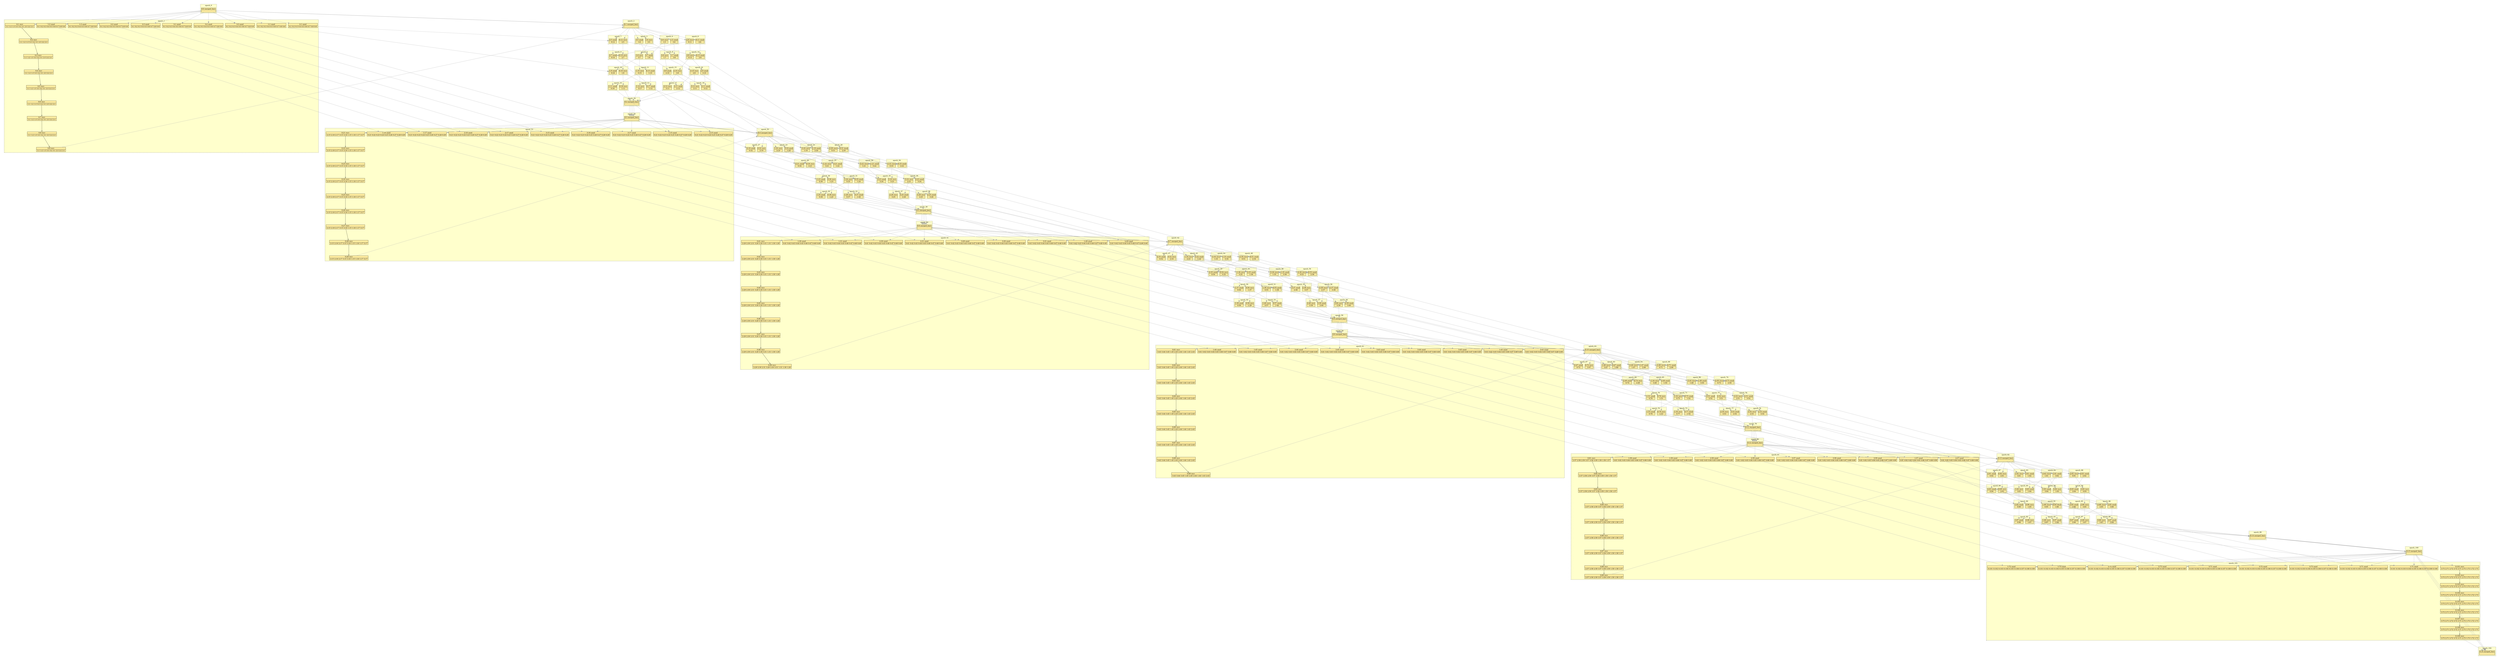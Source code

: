 digraph{node[shape=none margin=0 style=filled colorscheme=ylorrd9 fillcolor=2];compound=true;splines=line;subgraph clusterdummy0_0{style=invis;subgraph clusterdummy0_1{style=invis;subgraph clusterdummy0_2{style=invis;subgraph cluster0{style=dashed;colorscheme=ylorrd9;bgcolor=1;edge[arrowhead=empty];label=epoch_0;336[label=<<table border="0" cellborder="0" cellspacing="0"><tr><td>0:0 merged_barr</td></tr><hr/><tr><td> </td></tr></table>>];}}}}subgraph clusterdummy1_0{style=invis;subgraph clusterdummy1_1{style=invis;subgraph clusterdummy1_2{style=invis;subgraph cluster1{style=dashed;colorscheme=ylorrd9;bgcolor=1;edge[arrowhead=empty];label=epoch_1;1[label=<<table border="0" cellborder="0" cellspacing="0"><tr><td>0:1 recv</td></tr><hr/><tr><td> 1:1 1:2 1:3 3:3 3:2 3:1 2:3 2:2 2:1 </td></tr></table>>];2[label=<<table border="0" cellborder="0" cellspacing="0"><tr><td>0:2 recv</td></tr><hr/><tr><td> 1:1 1:2 1:3 3:3 3:2 3:1 2:3 2:2 2:1 </td></tr></table>>];1->2;3[label=<<table border="0" cellborder="0" cellspacing="0"><tr><td>0:3 recv</td></tr><hr/><tr><td> 1:1 1:2 1:3 3:3 3:2 3:1 2:3 2:2 2:1 </td></tr></table>>];2->3;4[label=<<table border="0" cellborder="0" cellspacing="0"><tr><td>0:4 recv</td></tr><hr/><tr><td> 1:1 1:2 1:3 3:3 3:2 3:1 2:3 2:2 2:1 </td></tr></table>>];3->4;5[label=<<table border="0" cellborder="0" cellspacing="0"><tr><td>0:5 recv</td></tr><hr/><tr><td> 1:1 1:2 1:3 3:3 3:2 3:1 2:3 2:2 2:1 </td></tr></table>>];4->5;6[label=<<table border="0" cellborder="0" cellspacing="0"><tr><td>0:6 recv</td></tr><hr/><tr><td> 1:1 1:2 1:3 3:3 3:2 3:1 2:3 2:2 2:1 </td></tr></table>>];5->6;7[label=<<table border="0" cellborder="0" cellspacing="0"><tr><td>0:7 recv</td></tr><hr/><tr><td> 1:1 1:2 1:3 3:3 3:2 3:1 2:3 2:2 2:1 </td></tr></table>>];6->7;8[label=<<table border="0" cellborder="0" cellspacing="0"><tr><td>0:8 recv</td></tr><hr/><tr><td> 1:1 1:2 1:3 3:3 3:2 3:1 2:3 2:2 2:1 </td></tr></table>>];7->8;9[label=<<table border="0" cellborder="0" cellspacing="0"><tr><td>0:9 recv</td></tr><hr/><tr><td> 1:1 1:2 1:3 3:3 3:2 3:1 2:3 2:2 2:1 </td></tr></table>>];8->9;112[label=<<table border="0" cellborder="0" cellspacing="0"><tr><td>1:1 send</td></tr><hr/><tr><td> 0:1 0:2 0:3 0:4 0:5 0:6 0:7 0:8 0:9 </td></tr></table>>];113[label=<<table border="0" cellborder="0" cellspacing="0"><tr><td>1:2 send</td></tr><hr/><tr><td> 0:1 0:2 0:3 0:4 0:5 0:6 0:7 0:8 0:9 </td></tr></table>>];114[label=<<table border="0" cellborder="0" cellspacing="0"><tr><td>1:3 send</td></tr><hr/><tr><td> 0:1 0:2 0:3 0:4 0:5 0:6 0:7 0:8 0:9 </td></tr></table>>];187[label=<<table border="0" cellborder="0" cellspacing="0"><tr><td>2:1 send</td></tr><hr/><tr><td> 0:1 0:2 0:3 0:4 0:5 0:6 0:7 0:8 0:9 </td></tr></table>>];188[label=<<table border="0" cellborder="0" cellspacing="0"><tr><td>2:2 send</td></tr><hr/><tr><td> 0:1 0:2 0:3 0:4 0:5 0:6 0:7 0:8 0:9 </td></tr></table>>];189[label=<<table border="0" cellborder="0" cellspacing="0"><tr><td>2:3 send</td></tr><hr/><tr><td> 0:1 0:2 0:3 0:4 0:5 0:6 0:7 0:8 0:9 </td></tr></table>>];262[label=<<table border="0" cellborder="0" cellspacing="0"><tr><td>3:1 send</td></tr><hr/><tr><td> 0:1 0:2 0:3 0:4 0:5 0:6 0:7 0:8 0:9 </td></tr></table>>];263[label=<<table border="0" cellborder="0" cellspacing="0"><tr><td>3:2 send</td></tr><hr/><tr><td> 0:1 0:2 0:3 0:4 0:5 0:6 0:7 0:8 0:9 </td></tr></table>>];264[label=<<table border="0" cellborder="0" cellspacing="0"><tr><td>3:3 send</td></tr><hr/><tr><td> 0:1 0:2 0:3 0:4 0:5 0:6 0:7 0:8 0:9 </td></tr></table>>];}}}}subgraph clusterdummy2_0{style=invis;subgraph clusterdummy2_1{style=invis;subgraph clusterdummy2_2{style=invis;subgraph cluster2{style=dashed;colorscheme=ylorrd9;bgcolor=1;edge[arrowhead=empty];label=epoch_2;337[label=<<table border="0" cellborder="0" cellspacing="0"><tr><td>0:1 merged_barr</td></tr><hr/><tr><td> </td></tr></table>>];}}}}subgraph clusterdummy3_0{style=invis;subgraph clusterdummy3_1{style=invis;subgraph clusterdummy3_2{style=invis;subgraph cluster3{style=dashed;colorscheme=ylorrd9;bgcolor=1;edge[arrowhead=empty];label=epoch_3;117[label=<<table border="0" cellborder="0" cellspacing="0"><tr><td>1:6 recv</td></tr><hr/><tr><td> 3:5 </td></tr></table>>];266[label=<<table border="0" cellborder="0" cellspacing="0"><tr><td>3:5 send</td></tr><hr/><tr><td> 1:6 </td></tr></table>>];}}}}subgraph clusterdummy4_0{style=invis;subgraph clusterdummy4_1{style=invis;subgraph clusterdummy4_2{style=invis;subgraph cluster4{style=dashed;colorscheme=ylorrd9;bgcolor=1;edge[arrowhead=empty];label=epoch_4;116[label=<<table border="0" cellborder="0" cellspacing="0"><tr><td>1:5 send</td></tr><hr/><tr><td> 3:6 </td></tr></table>>];267[label=<<table border="0" cellborder="0" cellspacing="0"><tr><td>3:6 recv</td></tr><hr/><tr><td> 1:5 </td></tr></table>>];}}}}subgraph clusterdummy5_0{style=invis;subgraph clusterdummy5_1{style=invis;subgraph clusterdummy5_2{style=invis;subgraph cluster5{style=dashed;colorscheme=ylorrd9;bgcolor=1;edge[arrowhead=empty];label=epoch_5;119[label=<<table border="0" cellborder="0" cellspacing="0"><tr><td>1:8 recv</td></tr><hr/><tr><td> 3:7 </td></tr></table>>];268[label=<<table border="0" cellborder="0" cellspacing="0"><tr><td>3:7 send</td></tr><hr/><tr><td> 1:8 </td></tr></table>>];}}}}subgraph clusterdummy6_0{style=invis;subgraph clusterdummy6_1{style=invis;subgraph clusterdummy6_2{style=invis;subgraph cluster6{style=dashed;colorscheme=ylorrd9;bgcolor=1;edge[arrowhead=empty];label=epoch_6;118[label=<<table border="0" cellborder="0" cellspacing="0"><tr><td>1:7 send</td></tr><hr/><tr><td> 3:8 </td></tr></table>>];269[label=<<table border="0" cellborder="0" cellspacing="0"><tr><td>3:8 recv</td></tr><hr/><tr><td> 1:7 </td></tr></table>>];}}}}subgraph clusterdummy7_0{style=invis;subgraph clusterdummy7_1{style=invis;subgraph clusterdummy7_2{style=invis;subgraph cluster7{style=dashed;colorscheme=ylorrd9;bgcolor=1;edge[arrowhead=empty];label=epoch_7;12[label=<<table border="0" cellborder="0" cellspacing="0"><tr><td>0:12 recv</td></tr><hr/><tr><td> 2:5 </td></tr></table>>];191[label=<<table border="0" cellborder="0" cellspacing="0"><tr><td>2:5 send</td></tr><hr/><tr><td> 0:12 </td></tr></table>>];}}}}subgraph clusterdummy8_0{style=invis;subgraph clusterdummy8_1{style=invis;subgraph clusterdummy8_2{style=invis;subgraph cluster8{style=dashed;colorscheme=ylorrd9;bgcolor=1;edge[arrowhead=empty];label=epoch_8;11[label=<<table border="0" cellborder="0" cellspacing="0"><tr><td>0:11 send</td></tr><hr/><tr><td> 2:6 </td></tr></table>>];192[label=<<table border="0" cellborder="0" cellspacing="0"><tr><td>2:6 recv</td></tr><hr/><tr><td> 0:11 </td></tr></table>>];}}}}subgraph clusterdummy9_0{style=invis;subgraph clusterdummy9_1{style=invis;subgraph clusterdummy9_2{style=invis;subgraph cluster9{style=dashed;colorscheme=ylorrd9;bgcolor=1;edge[arrowhead=empty];label=epoch_9;14[label=<<table border="0" cellborder="0" cellspacing="0"><tr><td>0:14 recv</td></tr><hr/><tr><td> 2:7 </td></tr></table>>];193[label=<<table border="0" cellborder="0" cellspacing="0"><tr><td>2:7 send</td></tr><hr/><tr><td> 0:14 </td></tr></table>>];}}}}subgraph clusterdummy10_0{style=invis;subgraph clusterdummy10_1{style=invis;subgraph clusterdummy10_2{style=invis;subgraph cluster10{style=dashed;colorscheme=ylorrd9;bgcolor=1;edge[arrowhead=empty];label=epoch_10;16[label=<<table border="0" cellborder="0" cellspacing="0"><tr><td>0:16 recv</td></tr><hr/><tr><td> 1:9 </td></tr></table>>];120[label=<<table border="0" cellborder="0" cellspacing="0"><tr><td>1:9 send</td></tr><hr/><tr><td> 0:16 </td></tr></table>>];}}}}subgraph clusterdummy11_0{style=invis;subgraph clusterdummy11_1{style=invis;subgraph clusterdummy11_2{style=invis;subgraph cluster11{style=dashed;colorscheme=ylorrd9;bgcolor=1;edge[arrowhead=empty];label=epoch_11;15[label=<<table border="0" cellborder="0" cellspacing="0"><tr><td>0:15 send</td></tr><hr/><tr><td> 1:10 </td></tr></table>>];121[label=<<table border="0" cellborder="0" cellspacing="0"><tr><td>1:10 recv</td></tr><hr/><tr><td> 0:15 </td></tr></table>>];}}}}subgraph clusterdummy12_0{style=invis;subgraph clusterdummy12_1{style=invis;subgraph clusterdummy12_2{style=invis;subgraph cluster12{style=dashed;colorscheme=ylorrd9;bgcolor=1;edge[arrowhead=empty];label=epoch_12;18[label=<<table border="0" cellborder="0" cellspacing="0"><tr><td>0:18 recv</td></tr><hr/><tr><td> 1:11 </td></tr></table>>];122[label=<<table border="0" cellborder="0" cellspacing="0"><tr><td>1:11 send</td></tr><hr/><tr><td> 0:18 </td></tr></table>>];}}}}subgraph clusterdummy13_0{style=invis;subgraph clusterdummy13_1{style=invis;subgraph clusterdummy13_2{style=invis;subgraph cluster13{style=dashed;colorscheme=ylorrd9;bgcolor=1;edge[arrowhead=empty];label=epoch_13;17[label=<<table border="0" cellborder="0" cellspacing="0"><tr><td>0:17 send</td></tr><hr/><tr><td> 1:12 </td></tr></table>>];123[label=<<table border="0" cellborder="0" cellspacing="0"><tr><td>1:12 recv</td></tr><hr/><tr><td> 0:17 </td></tr></table>>];}}}}subgraph clusterdummy14_0{style=invis;subgraph clusterdummy14_1{style=invis;subgraph clusterdummy14_2{style=invis;subgraph cluster14{style=dashed;colorscheme=ylorrd9;bgcolor=1;edge[arrowhead=empty];label=epoch_14;13[label=<<table border="0" cellborder="0" cellspacing="0"><tr><td>0:13 send</td></tr><hr/><tr><td> 2:8 </td></tr></table>>];194[label=<<table border="0" cellborder="0" cellspacing="0"><tr><td>2:8 recv</td></tr><hr/><tr><td> 0:13 </td></tr></table>>];}}}}subgraph clusterdummy15_0{style=invis;subgraph clusterdummy15_1{style=invis;subgraph clusterdummy15_2{style=invis;subgraph cluster15{style=dashed;colorscheme=ylorrd9;bgcolor=1;edge[arrowhead=empty];label=epoch_15;196[label=<<table border="0" cellborder="0" cellspacing="0"><tr><td>2:10 recv</td></tr><hr/><tr><td> 3:9 </td></tr></table>>];270[label=<<table border="0" cellborder="0" cellspacing="0"><tr><td>3:9 send</td></tr><hr/><tr><td> 2:10 </td></tr></table>>];}}}}subgraph clusterdummy16_0{style=invis;subgraph clusterdummy16_1{style=invis;subgraph clusterdummy16_2{style=invis;subgraph cluster16{style=dashed;colorscheme=ylorrd9;bgcolor=1;edge[arrowhead=empty];label=epoch_16;195[label=<<table border="0" cellborder="0" cellspacing="0"><tr><td>2:9 send</td></tr><hr/><tr><td> 3:10 </td></tr></table>>];271[label=<<table border="0" cellborder="0" cellspacing="0"><tr><td>3:10 recv</td></tr><hr/><tr><td> 2:9 </td></tr></table>>];}}}}subgraph clusterdummy17_0{style=invis;subgraph clusterdummy17_1{style=invis;subgraph clusterdummy17_2{style=invis;subgraph cluster17{style=dashed;colorscheme=ylorrd9;bgcolor=1;edge[arrowhead=empty];label=epoch_17;198[label=<<table border="0" cellborder="0" cellspacing="0"><tr><td>2:12 recv</td></tr><hr/><tr><td> 3:11 </td></tr></table>>];272[label=<<table border="0" cellborder="0" cellspacing="0"><tr><td>3:11 send</td></tr><hr/><tr><td> 2:12 </td></tr></table>>];}}}}subgraph clusterdummy18_0{style=invis;subgraph clusterdummy18_1{style=invis;subgraph clusterdummy18_2{style=invis;subgraph cluster18{style=dashed;colorscheme=ylorrd9;bgcolor=1;edge[arrowhead=empty];label=epoch_18;197[label=<<table border="0" cellborder="0" cellspacing="0"><tr><td>2:11 send</td></tr><hr/><tr><td> 3:12 </td></tr></table>>];273[label=<<table border="0" cellborder="0" cellspacing="0"><tr><td>3:12 recv</td></tr><hr/><tr><td> 2:11 </td></tr></table>>];}}}}subgraph clusterdummy19_0{style=invis;subgraph clusterdummy19_1{style=invis;subgraph clusterdummy19_2{style=invis;subgraph cluster19{style=dashed;colorscheme=ylorrd9;bgcolor=1;edge[arrowhead=empty];label=epoch_19;338[label=<<table border="0" cellborder="0" cellspacing="0"><tr><td>0:2 merged_barr</td></tr><hr/><tr><td> </td></tr></table>>];}}}}subgraph clusterdummy20_0{style=invis;subgraph clusterdummy20_1{style=invis;subgraph clusterdummy20_2{style=invis;subgraph cluster20{style=dashed;colorscheme=ylorrd9;bgcolor=1;edge[arrowhead=empty];label=epoch_20;339[label=<<table border="0" cellborder="0" cellspacing="0"><tr><td>0:3 merged_barr</td></tr><hr/><tr><td> </td></tr></table>>];}}}}subgraph clusterdummy21_0{style=invis;subgraph clusterdummy21_1{style=invis;subgraph clusterdummy21_2{style=invis;subgraph cluster21{style=dashed;colorscheme=ylorrd9;bgcolor=1;edge[arrowhead=empty];label=epoch_21;21[label=<<table border="0" cellborder="0" cellspacing="0"><tr><td>0:21 recv</td></tr><hr/><tr><td> 2:15 2:16 2:17 3:15 3:16 1:15 1:16 1:17 3:17 </td></tr></table>>];22[label=<<table border="0" cellborder="0" cellspacing="0"><tr><td>0:22 recv</td></tr><hr/><tr><td> 2:15 2:16 2:17 3:15 3:16 1:15 1:16 1:17 3:17 </td></tr></table>>];21->22;23[label=<<table border="0" cellborder="0" cellspacing="0"><tr><td>0:23 recv</td></tr><hr/><tr><td> 2:15 2:16 2:17 3:15 3:16 1:15 1:16 1:17 3:17 </td></tr></table>>];22->23;24[label=<<table border="0" cellborder="0" cellspacing="0"><tr><td>0:24 recv</td></tr><hr/><tr><td> 2:15 2:16 2:17 3:15 3:16 1:15 1:16 1:17 3:17 </td></tr></table>>];23->24;25[label=<<table border="0" cellborder="0" cellspacing="0"><tr><td>0:25 recv</td></tr><hr/><tr><td> 2:15 2:16 2:17 3:15 3:16 1:15 1:16 1:17 3:17 </td></tr></table>>];24->25;26[label=<<table border="0" cellborder="0" cellspacing="0"><tr><td>0:26 recv</td></tr><hr/><tr><td> 2:15 2:16 2:17 3:15 3:16 1:15 1:16 1:17 3:17 </td></tr></table>>];25->26;27[label=<<table border="0" cellborder="0" cellspacing="0"><tr><td>0:27 recv</td></tr><hr/><tr><td> 2:15 2:16 2:17 3:15 3:16 1:15 1:16 1:17 3:17 </td></tr></table>>];26->27;28[label=<<table border="0" cellborder="0" cellspacing="0"><tr><td>0:28 recv</td></tr><hr/><tr><td> 2:15 2:16 2:17 3:15 3:16 1:15 1:16 1:17 3:17 </td></tr></table>>];27->28;29[label=<<table border="0" cellborder="0" cellspacing="0"><tr><td>0:29 recv</td></tr><hr/><tr><td> 2:15 2:16 2:17 3:15 3:16 1:15 1:16 1:17 3:17 </td></tr></table>>];28->29;126[label=<<table border="0" cellborder="0" cellspacing="0"><tr><td>1:15 send</td></tr><hr/><tr><td> 0:21 0:22 0:23 0:24 0:25 0:26 0:27 0:28 0:29 </td></tr></table>>];127[label=<<table border="0" cellborder="0" cellspacing="0"><tr><td>1:16 send</td></tr><hr/><tr><td> 0:21 0:22 0:23 0:24 0:25 0:26 0:27 0:28 0:29 </td></tr></table>>];128[label=<<table border="0" cellborder="0" cellspacing="0"><tr><td>1:17 send</td></tr><hr/><tr><td> 0:21 0:22 0:23 0:24 0:25 0:26 0:27 0:28 0:29 </td></tr></table>>];201[label=<<table border="0" cellborder="0" cellspacing="0"><tr><td>2:15 send</td></tr><hr/><tr><td> 0:21 0:22 0:23 0:24 0:25 0:26 0:27 0:28 0:29 </td></tr></table>>];202[label=<<table border="0" cellborder="0" cellspacing="0"><tr><td>2:16 send</td></tr><hr/><tr><td> 0:21 0:22 0:23 0:24 0:25 0:26 0:27 0:28 0:29 </td></tr></table>>];203[label=<<table border="0" cellborder="0" cellspacing="0"><tr><td>2:17 send</td></tr><hr/><tr><td> 0:21 0:22 0:23 0:24 0:25 0:26 0:27 0:28 0:29 </td></tr></table>>];276[label=<<table border="0" cellborder="0" cellspacing="0"><tr><td>3:15 send</td></tr><hr/><tr><td> 0:21 0:22 0:23 0:24 0:25 0:26 0:27 0:28 0:29 </td></tr></table>>];277[label=<<table border="0" cellborder="0" cellspacing="0"><tr><td>3:16 send</td></tr><hr/><tr><td> 0:21 0:22 0:23 0:24 0:25 0:26 0:27 0:28 0:29 </td></tr></table>>];278[label=<<table border="0" cellborder="0" cellspacing="0"><tr><td>3:17 send</td></tr><hr/><tr><td> 0:21 0:22 0:23 0:24 0:25 0:26 0:27 0:28 0:29 </td></tr></table>>];}}}}subgraph clusterdummy22_0{style=invis;subgraph clusterdummy22_1{style=invis;subgraph clusterdummy22_2{style=invis;subgraph cluster22{style=dashed;colorscheme=ylorrd9;bgcolor=1;edge[arrowhead=empty];label=epoch_22;340[label=<<table border="0" cellborder="0" cellspacing="0"><tr><td>0:4 merged_barr</td></tr><hr/><tr><td> </td></tr></table>>];}}}}subgraph clusterdummy23_0{style=invis;subgraph clusterdummy23_1{style=invis;subgraph clusterdummy23_2{style=invis;subgraph cluster23{style=dashed;colorscheme=ylorrd9;bgcolor=1;edge[arrowhead=empty];label=epoch_23;131[label=<<table border="0" cellborder="0" cellspacing="0"><tr><td>1:20 recv</td></tr><hr/><tr><td> 3:19 </td></tr></table>>];280[label=<<table border="0" cellborder="0" cellspacing="0"><tr><td>3:19 send</td></tr><hr/><tr><td> 1:20 </td></tr></table>>];}}}}subgraph clusterdummy24_0{style=invis;subgraph clusterdummy24_1{style=invis;subgraph clusterdummy24_2{style=invis;subgraph cluster24{style=dashed;colorscheme=ylorrd9;bgcolor=1;edge[arrowhead=empty];label=epoch_24;130[label=<<table border="0" cellborder="0" cellspacing="0"><tr><td>1:19 send</td></tr><hr/><tr><td> 3:20 </td></tr></table>>];281[label=<<table border="0" cellborder="0" cellspacing="0"><tr><td>3:20 recv</td></tr><hr/><tr><td> 1:19 </td></tr></table>>];}}}}subgraph clusterdummy25_0{style=invis;subgraph clusterdummy25_1{style=invis;subgraph clusterdummy25_2{style=invis;subgraph cluster25{style=dashed;colorscheme=ylorrd9;bgcolor=1;edge[arrowhead=empty];label=epoch_25;133[label=<<table border="0" cellborder="0" cellspacing="0"><tr><td>1:22 recv</td></tr><hr/><tr><td> 3:21 </td></tr></table>>];282[label=<<table border="0" cellborder="0" cellspacing="0"><tr><td>3:21 send</td></tr><hr/><tr><td> 1:22 </td></tr></table>>];}}}}subgraph clusterdummy26_0{style=invis;subgraph clusterdummy26_1{style=invis;subgraph clusterdummy26_2{style=invis;subgraph cluster26{style=dashed;colorscheme=ylorrd9;bgcolor=1;edge[arrowhead=empty];label=epoch_26;132[label=<<table border="0" cellborder="0" cellspacing="0"><tr><td>1:21 send</td></tr><hr/><tr><td> 3:22 </td></tr></table>>];283[label=<<table border="0" cellborder="0" cellspacing="0"><tr><td>3:22 recv</td></tr><hr/><tr><td> 1:21 </td></tr></table>>];}}}}subgraph clusterdummy27_0{style=invis;subgraph clusterdummy27_1{style=invis;subgraph clusterdummy27_2{style=invis;subgraph cluster27{style=dashed;colorscheme=ylorrd9;bgcolor=1;edge[arrowhead=empty];label=epoch_27;32[label=<<table border="0" cellborder="0" cellspacing="0"><tr><td>0:32 recv</td></tr><hr/><tr><td> 2:19 </td></tr></table>>];205[label=<<table border="0" cellborder="0" cellspacing="0"><tr><td>2:19 send</td></tr><hr/><tr><td> 0:32 </td></tr></table>>];}}}}subgraph clusterdummy28_0{style=invis;subgraph clusterdummy28_1{style=invis;subgraph clusterdummy28_2{style=invis;subgraph cluster28{style=dashed;colorscheme=ylorrd9;bgcolor=1;edge[arrowhead=empty];label=epoch_28;31[label=<<table border="0" cellborder="0" cellspacing="0"><tr><td>0:31 send</td></tr><hr/><tr><td> 2:20 </td></tr></table>>];206[label=<<table border="0" cellborder="0" cellspacing="0"><tr><td>2:20 recv</td></tr><hr/><tr><td> 0:31 </td></tr></table>>];}}}}subgraph clusterdummy29_0{style=invis;subgraph clusterdummy29_1{style=invis;subgraph clusterdummy29_2{style=invis;subgraph cluster29{style=dashed;colorscheme=ylorrd9;bgcolor=1;edge[arrowhead=empty];label=epoch_29;34[label=<<table border="0" cellborder="0" cellspacing="0"><tr><td>0:34 recv</td></tr><hr/><tr><td> 2:21 </td></tr></table>>];207[label=<<table border="0" cellborder="0" cellspacing="0"><tr><td>2:21 send</td></tr><hr/><tr><td> 0:34 </td></tr></table>>];}}}}subgraph clusterdummy30_0{style=invis;subgraph clusterdummy30_1{style=invis;subgraph clusterdummy30_2{style=invis;subgraph cluster30{style=dashed;colorscheme=ylorrd9;bgcolor=1;edge[arrowhead=empty];label=epoch_30;36[label=<<table border="0" cellborder="0" cellspacing="0"><tr><td>0:36 recv</td></tr><hr/><tr><td> 1:23 </td></tr></table>>];134[label=<<table border="0" cellborder="0" cellspacing="0"><tr><td>1:23 send</td></tr><hr/><tr><td> 0:36 </td></tr></table>>];}}}}subgraph clusterdummy31_0{style=invis;subgraph clusterdummy31_1{style=invis;subgraph clusterdummy31_2{style=invis;subgraph cluster31{style=dashed;colorscheme=ylorrd9;bgcolor=1;edge[arrowhead=empty];label=epoch_31;35[label=<<table border="0" cellborder="0" cellspacing="0"><tr><td>0:35 send</td></tr><hr/><tr><td> 1:24 </td></tr></table>>];135[label=<<table border="0" cellborder="0" cellspacing="0"><tr><td>1:24 recv</td></tr><hr/><tr><td> 0:35 </td></tr></table>>];}}}}subgraph clusterdummy32_0{style=invis;subgraph clusterdummy32_1{style=invis;subgraph clusterdummy32_2{style=invis;subgraph cluster32{style=dashed;colorscheme=ylorrd9;bgcolor=1;edge[arrowhead=empty];label=epoch_32;38[label=<<table border="0" cellborder="0" cellspacing="0"><tr><td>0:38 recv</td></tr><hr/><tr><td> 1:25 </td></tr></table>>];136[label=<<table border="0" cellborder="0" cellspacing="0"><tr><td>1:25 send</td></tr><hr/><tr><td> 0:38 </td></tr></table>>];}}}}subgraph clusterdummy33_0{style=invis;subgraph clusterdummy33_1{style=invis;subgraph clusterdummy33_2{style=invis;subgraph cluster33{style=dashed;colorscheme=ylorrd9;bgcolor=1;edge[arrowhead=empty];label=epoch_33;37[label=<<table border="0" cellborder="0" cellspacing="0"><tr><td>0:37 send</td></tr><hr/><tr><td> 1:26 </td></tr></table>>];137[label=<<table border="0" cellborder="0" cellspacing="0"><tr><td>1:26 recv</td></tr><hr/><tr><td> 0:37 </td></tr></table>>];}}}}subgraph clusterdummy34_0{style=invis;subgraph clusterdummy34_1{style=invis;subgraph clusterdummy34_2{style=invis;subgraph cluster34{style=dashed;colorscheme=ylorrd9;bgcolor=1;edge[arrowhead=empty];label=epoch_34;33[label=<<table border="0" cellborder="0" cellspacing="0"><tr><td>0:33 send</td></tr><hr/><tr><td> 2:22 </td></tr></table>>];208[label=<<table border="0" cellborder="0" cellspacing="0"><tr><td>2:22 recv</td></tr><hr/><tr><td> 0:33 </td></tr></table>>];}}}}subgraph clusterdummy35_0{style=invis;subgraph clusterdummy35_1{style=invis;subgraph clusterdummy35_2{style=invis;subgraph cluster35{style=dashed;colorscheme=ylorrd9;bgcolor=1;edge[arrowhead=empty];label=epoch_35;210[label=<<table border="0" cellborder="0" cellspacing="0"><tr><td>2:24 recv</td></tr><hr/><tr><td> 3:23 </td></tr></table>>];284[label=<<table border="0" cellborder="0" cellspacing="0"><tr><td>3:23 send</td></tr><hr/><tr><td> 2:24 </td></tr></table>>];}}}}subgraph clusterdummy36_0{style=invis;subgraph clusterdummy36_1{style=invis;subgraph clusterdummy36_2{style=invis;subgraph cluster36{style=dashed;colorscheme=ylorrd9;bgcolor=1;edge[arrowhead=empty];label=epoch_36;209[label=<<table border="0" cellborder="0" cellspacing="0"><tr><td>2:23 send</td></tr><hr/><tr><td> 3:24 </td></tr></table>>];285[label=<<table border="0" cellborder="0" cellspacing="0"><tr><td>3:24 recv</td></tr><hr/><tr><td> 2:23 </td></tr></table>>];}}}}subgraph clusterdummy37_0{style=invis;subgraph clusterdummy37_1{style=invis;subgraph clusterdummy37_2{style=invis;subgraph cluster37{style=dashed;colorscheme=ylorrd9;bgcolor=1;edge[arrowhead=empty];label=epoch_37;212[label=<<table border="0" cellborder="0" cellspacing="0"><tr><td>2:26 recv</td></tr><hr/><tr><td> 3:25 </td></tr></table>>];286[label=<<table border="0" cellborder="0" cellspacing="0"><tr><td>3:25 send</td></tr><hr/><tr><td> 2:26 </td></tr></table>>];}}}}subgraph clusterdummy38_0{style=invis;subgraph clusterdummy38_1{style=invis;subgraph clusterdummy38_2{style=invis;subgraph cluster38{style=dashed;colorscheme=ylorrd9;bgcolor=1;edge[arrowhead=empty];label=epoch_38;211[label=<<table border="0" cellborder="0" cellspacing="0"><tr><td>2:25 send</td></tr><hr/><tr><td> 3:26 </td></tr></table>>];287[label=<<table border="0" cellborder="0" cellspacing="0"><tr><td>3:26 recv</td></tr><hr/><tr><td> 2:25 </td></tr></table>>];}}}}subgraph clusterdummy39_0{style=invis;subgraph clusterdummy39_1{style=invis;subgraph clusterdummy39_2{style=invis;subgraph cluster39{style=dashed;colorscheme=ylorrd9;bgcolor=1;edge[arrowhead=empty];label=epoch_39;341[label=<<table border="0" cellborder="0" cellspacing="0"><tr><td>0:5 merged_barr</td></tr><hr/><tr><td> </td></tr></table>>];}}}}subgraph clusterdummy40_0{style=invis;subgraph clusterdummy40_1{style=invis;subgraph clusterdummy40_2{style=invis;subgraph cluster40{style=dashed;colorscheme=ylorrd9;bgcolor=1;edge[arrowhead=empty];label=epoch_40;342[label=<<table border="0" cellborder="0" cellspacing="0"><tr><td>0:6 merged_barr</td></tr><hr/><tr><td> </td></tr></table>>];}}}}subgraph clusterdummy41_0{style=invis;subgraph clusterdummy41_1{style=invis;subgraph clusterdummy41_2{style=invis;subgraph cluster41{style=dashed;colorscheme=ylorrd9;bgcolor=1;edge[arrowhead=empty];label=epoch_41;41[label=<<table border="0" cellborder="0" cellspacing="0"><tr><td>0:41 recv</td></tr><hr/><tr><td> 2:29 2:30 2:31 3:29 3:30 3:31 1:31 1:30 1:29 </td></tr></table>>];42[label=<<table border="0" cellborder="0" cellspacing="0"><tr><td>0:42 recv</td></tr><hr/><tr><td> 2:29 2:30 2:31 3:29 3:30 3:31 1:31 1:30 1:29 </td></tr></table>>];41->42;43[label=<<table border="0" cellborder="0" cellspacing="0"><tr><td>0:43 recv</td></tr><hr/><tr><td> 2:29 2:30 2:31 3:29 3:30 3:31 1:31 1:30 1:29 </td></tr></table>>];42->43;44[label=<<table border="0" cellborder="0" cellspacing="0"><tr><td>0:44 recv</td></tr><hr/><tr><td> 2:29 2:30 2:31 3:29 3:30 3:31 1:31 1:30 1:29 </td></tr></table>>];43->44;45[label=<<table border="0" cellborder="0" cellspacing="0"><tr><td>0:45 recv</td></tr><hr/><tr><td> 2:29 2:30 2:31 3:29 3:30 3:31 1:31 1:30 1:29 </td></tr></table>>];44->45;46[label=<<table border="0" cellborder="0" cellspacing="0"><tr><td>0:46 recv</td></tr><hr/><tr><td> 2:29 2:30 2:31 3:29 3:30 3:31 1:31 1:30 1:29 </td></tr></table>>];45->46;47[label=<<table border="0" cellborder="0" cellspacing="0"><tr><td>0:47 recv</td></tr><hr/><tr><td> 2:29 2:30 2:31 3:29 3:30 3:31 1:31 1:30 1:29 </td></tr></table>>];46->47;48[label=<<table border="0" cellborder="0" cellspacing="0"><tr><td>0:48 recv</td></tr><hr/><tr><td> 2:29 2:30 2:31 3:29 3:30 3:31 1:31 1:30 1:29 </td></tr></table>>];47->48;49[label=<<table border="0" cellborder="0" cellspacing="0"><tr><td>0:49 recv</td></tr><hr/><tr><td> 2:29 2:30 2:31 3:29 3:30 3:31 1:31 1:30 1:29 </td></tr></table>>];48->49;140[label=<<table border="0" cellborder="0" cellspacing="0"><tr><td>1:29 send</td></tr><hr/><tr><td> 0:41 0:42 0:43 0:44 0:45 0:46 0:47 0:48 0:49 </td></tr></table>>];141[label=<<table border="0" cellborder="0" cellspacing="0"><tr><td>1:30 send</td></tr><hr/><tr><td> 0:41 0:42 0:43 0:44 0:45 0:46 0:47 0:48 0:49 </td></tr></table>>];142[label=<<table border="0" cellborder="0" cellspacing="0"><tr><td>1:31 send</td></tr><hr/><tr><td> 0:41 0:42 0:43 0:44 0:45 0:46 0:47 0:48 0:49 </td></tr></table>>];215[label=<<table border="0" cellborder="0" cellspacing="0"><tr><td>2:29 send</td></tr><hr/><tr><td> 0:41 0:42 0:43 0:44 0:45 0:46 0:47 0:48 0:49 </td></tr></table>>];216[label=<<table border="0" cellborder="0" cellspacing="0"><tr><td>2:30 send</td></tr><hr/><tr><td> 0:41 0:42 0:43 0:44 0:45 0:46 0:47 0:48 0:49 </td></tr></table>>];217[label=<<table border="0" cellborder="0" cellspacing="0"><tr><td>2:31 send</td></tr><hr/><tr><td> 0:41 0:42 0:43 0:44 0:45 0:46 0:47 0:48 0:49 </td></tr></table>>];290[label=<<table border="0" cellborder="0" cellspacing="0"><tr><td>3:29 send</td></tr><hr/><tr><td> 0:41 0:42 0:43 0:44 0:45 0:46 0:47 0:48 0:49 </td></tr></table>>];291[label=<<table border="0" cellborder="0" cellspacing="0"><tr><td>3:30 send</td></tr><hr/><tr><td> 0:41 0:42 0:43 0:44 0:45 0:46 0:47 0:48 0:49 </td></tr></table>>];292[label=<<table border="0" cellborder="0" cellspacing="0"><tr><td>3:31 send</td></tr><hr/><tr><td> 0:41 0:42 0:43 0:44 0:45 0:46 0:47 0:48 0:49 </td></tr></table>>];}}}}subgraph clusterdummy42_0{style=invis;subgraph clusterdummy42_1{style=invis;subgraph clusterdummy42_2{style=invis;subgraph cluster42{style=dashed;colorscheme=ylorrd9;bgcolor=1;edge[arrowhead=empty];label=epoch_42;343[label=<<table border="0" cellborder="0" cellspacing="0"><tr><td>0:7 merged_barr</td></tr><hr/><tr><td> </td></tr></table>>];}}}}subgraph clusterdummy43_0{style=invis;subgraph clusterdummy43_1{style=invis;subgraph clusterdummy43_2{style=invis;subgraph cluster43{style=dashed;colorscheme=ylorrd9;bgcolor=1;edge[arrowhead=empty];label=epoch_43;145[label=<<table border="0" cellborder="0" cellspacing="0"><tr><td>1:34 recv</td></tr><hr/><tr><td> 3:33 </td></tr></table>>];294[label=<<table border="0" cellborder="0" cellspacing="0"><tr><td>3:33 send</td></tr><hr/><tr><td> 1:34 </td></tr></table>>];}}}}subgraph clusterdummy44_0{style=invis;subgraph clusterdummy44_1{style=invis;subgraph clusterdummy44_2{style=invis;subgraph cluster44{style=dashed;colorscheme=ylorrd9;bgcolor=1;edge[arrowhead=empty];label=epoch_44;144[label=<<table border="0" cellborder="0" cellspacing="0"><tr><td>1:33 send</td></tr><hr/><tr><td> 3:34 </td></tr></table>>];295[label=<<table border="0" cellborder="0" cellspacing="0"><tr><td>3:34 recv</td></tr><hr/><tr><td> 1:33 </td></tr></table>>];}}}}subgraph clusterdummy45_0{style=invis;subgraph clusterdummy45_1{style=invis;subgraph clusterdummy45_2{style=invis;subgraph cluster45{style=dashed;colorscheme=ylorrd9;bgcolor=1;edge[arrowhead=empty];label=epoch_45;147[label=<<table border="0" cellborder="0" cellspacing="0"><tr><td>1:36 recv</td></tr><hr/><tr><td> 3:35 </td></tr></table>>];296[label=<<table border="0" cellborder="0" cellspacing="0"><tr><td>3:35 send</td></tr><hr/><tr><td> 1:36 </td></tr></table>>];}}}}subgraph clusterdummy46_0{style=invis;subgraph clusterdummy46_1{style=invis;subgraph clusterdummy46_2{style=invis;subgraph cluster46{style=dashed;colorscheme=ylorrd9;bgcolor=1;edge[arrowhead=empty];label=epoch_46;146[label=<<table border="0" cellborder="0" cellspacing="0"><tr><td>1:35 send</td></tr><hr/><tr><td> 3:36 </td></tr></table>>];297[label=<<table border="0" cellborder="0" cellspacing="0"><tr><td>3:36 recv</td></tr><hr/><tr><td> 1:35 </td></tr></table>>];}}}}subgraph clusterdummy47_0{style=invis;subgraph clusterdummy47_1{style=invis;subgraph clusterdummy47_2{style=invis;subgraph cluster47{style=dashed;colorscheme=ylorrd9;bgcolor=1;edge[arrowhead=empty];label=epoch_47;52[label=<<table border="0" cellborder="0" cellspacing="0"><tr><td>0:52 recv</td></tr><hr/><tr><td> 2:33 </td></tr></table>>];219[label=<<table border="0" cellborder="0" cellspacing="0"><tr><td>2:33 send</td></tr><hr/><tr><td> 0:52 </td></tr></table>>];}}}}subgraph clusterdummy48_0{style=invis;subgraph clusterdummy48_1{style=invis;subgraph clusterdummy48_2{style=invis;subgraph cluster48{style=dashed;colorscheme=ylorrd9;bgcolor=1;edge[arrowhead=empty];label=epoch_48;51[label=<<table border="0" cellborder="0" cellspacing="0"><tr><td>0:51 send</td></tr><hr/><tr><td> 2:34 </td></tr></table>>];220[label=<<table border="0" cellborder="0" cellspacing="0"><tr><td>2:34 recv</td></tr><hr/><tr><td> 0:51 </td></tr></table>>];}}}}subgraph clusterdummy49_0{style=invis;subgraph clusterdummy49_1{style=invis;subgraph clusterdummy49_2{style=invis;subgraph cluster49{style=dashed;colorscheme=ylorrd9;bgcolor=1;edge[arrowhead=empty];label=epoch_49;54[label=<<table border="0" cellborder="0" cellspacing="0"><tr><td>0:54 recv</td></tr><hr/><tr><td> 2:35 </td></tr></table>>];221[label=<<table border="0" cellborder="0" cellspacing="0"><tr><td>2:35 send</td></tr><hr/><tr><td> 0:54 </td></tr></table>>];}}}}subgraph clusterdummy50_0{style=invis;subgraph clusterdummy50_1{style=invis;subgraph clusterdummy50_2{style=invis;subgraph cluster50{style=dashed;colorscheme=ylorrd9;bgcolor=1;edge[arrowhead=empty];label=epoch_50;56[label=<<table border="0" cellborder="0" cellspacing="0"><tr><td>0:56 recv</td></tr><hr/><tr><td> 1:37 </td></tr></table>>];148[label=<<table border="0" cellborder="0" cellspacing="0"><tr><td>1:37 send</td></tr><hr/><tr><td> 0:56 </td></tr></table>>];}}}}subgraph clusterdummy51_0{style=invis;subgraph clusterdummy51_1{style=invis;subgraph clusterdummy51_2{style=invis;subgraph cluster51{style=dashed;colorscheme=ylorrd9;bgcolor=1;edge[arrowhead=empty];label=epoch_51;55[label=<<table border="0" cellborder="0" cellspacing="0"><tr><td>0:55 send</td></tr><hr/><tr><td> 1:38 </td></tr></table>>];149[label=<<table border="0" cellborder="0" cellspacing="0"><tr><td>1:38 recv</td></tr><hr/><tr><td> 0:55 </td></tr></table>>];}}}}subgraph clusterdummy52_0{style=invis;subgraph clusterdummy52_1{style=invis;subgraph clusterdummy52_2{style=invis;subgraph cluster52{style=dashed;colorscheme=ylorrd9;bgcolor=1;edge[arrowhead=empty];label=epoch_52;58[label=<<table border="0" cellborder="0" cellspacing="0"><tr><td>0:58 recv</td></tr><hr/><tr><td> 1:39 </td></tr></table>>];150[label=<<table border="0" cellborder="0" cellspacing="0"><tr><td>1:39 send</td></tr><hr/><tr><td> 0:58 </td></tr></table>>];}}}}subgraph clusterdummy53_0{style=invis;subgraph clusterdummy53_1{style=invis;subgraph clusterdummy53_2{style=invis;subgraph cluster53{style=dashed;colorscheme=ylorrd9;bgcolor=1;edge[arrowhead=empty];label=epoch_53;57[label=<<table border="0" cellborder="0" cellspacing="0"><tr><td>0:57 send</td></tr><hr/><tr><td> 1:40 </td></tr></table>>];151[label=<<table border="0" cellborder="0" cellspacing="0"><tr><td>1:40 recv</td></tr><hr/><tr><td> 0:57 </td></tr></table>>];}}}}subgraph clusterdummy54_0{style=invis;subgraph clusterdummy54_1{style=invis;subgraph clusterdummy54_2{style=invis;subgraph cluster54{style=dashed;colorscheme=ylorrd9;bgcolor=1;edge[arrowhead=empty];label=epoch_54;53[label=<<table border="0" cellborder="0" cellspacing="0"><tr><td>0:53 send</td></tr><hr/><tr><td> 2:36 </td></tr></table>>];222[label=<<table border="0" cellborder="0" cellspacing="0"><tr><td>2:36 recv</td></tr><hr/><tr><td> 0:53 </td></tr></table>>];}}}}subgraph clusterdummy55_0{style=invis;subgraph clusterdummy55_1{style=invis;subgraph clusterdummy55_2{style=invis;subgraph cluster55{style=dashed;colorscheme=ylorrd9;bgcolor=1;edge[arrowhead=empty];label=epoch_55;224[label=<<table border="0" cellborder="0" cellspacing="0"><tr><td>2:38 recv</td></tr><hr/><tr><td> 3:37 </td></tr></table>>];298[label=<<table border="0" cellborder="0" cellspacing="0"><tr><td>3:37 send</td></tr><hr/><tr><td> 2:38 </td></tr></table>>];}}}}subgraph clusterdummy56_0{style=invis;subgraph clusterdummy56_1{style=invis;subgraph clusterdummy56_2{style=invis;subgraph cluster56{style=dashed;colorscheme=ylorrd9;bgcolor=1;edge[arrowhead=empty];label=epoch_56;223[label=<<table border="0" cellborder="0" cellspacing="0"><tr><td>2:37 send</td></tr><hr/><tr><td> 3:38 </td></tr></table>>];299[label=<<table border="0" cellborder="0" cellspacing="0"><tr><td>3:38 recv</td></tr><hr/><tr><td> 2:37 </td></tr></table>>];}}}}subgraph clusterdummy57_0{style=invis;subgraph clusterdummy57_1{style=invis;subgraph clusterdummy57_2{style=invis;subgraph cluster57{style=dashed;colorscheme=ylorrd9;bgcolor=1;edge[arrowhead=empty];label=epoch_57;226[label=<<table border="0" cellborder="0" cellspacing="0"><tr><td>2:40 recv</td></tr><hr/><tr><td> 3:39 </td></tr></table>>];300[label=<<table border="0" cellborder="0" cellspacing="0"><tr><td>3:39 send</td></tr><hr/><tr><td> 2:40 </td></tr></table>>];}}}}subgraph clusterdummy58_0{style=invis;subgraph clusterdummy58_1{style=invis;subgraph clusterdummy58_2{style=invis;subgraph cluster58{style=dashed;colorscheme=ylorrd9;bgcolor=1;edge[arrowhead=empty];label=epoch_58;225[label=<<table border="0" cellborder="0" cellspacing="0"><tr><td>2:39 send</td></tr><hr/><tr><td> 3:40 </td></tr></table>>];301[label=<<table border="0" cellborder="0" cellspacing="0"><tr><td>3:40 recv</td></tr><hr/><tr><td> 2:39 </td></tr></table>>];}}}}subgraph clusterdummy59_0{style=invis;subgraph clusterdummy59_1{style=invis;subgraph clusterdummy59_2{style=invis;subgraph cluster59{style=dashed;colorscheme=ylorrd9;bgcolor=1;edge[arrowhead=empty];label=epoch_59;344[label=<<table border="0" cellborder="0" cellspacing="0"><tr><td>0:8 merged_barr</td></tr><hr/><tr><td> </td></tr></table>>];}}}}subgraph clusterdummy60_0{style=invis;subgraph clusterdummy60_1{style=invis;subgraph clusterdummy60_2{style=invis;subgraph cluster60{style=dashed;colorscheme=ylorrd9;bgcolor=1;edge[arrowhead=empty];label=epoch_60;345[label=<<table border="0" cellborder="0" cellspacing="0"><tr><td>0:9 merged_barr</td></tr><hr/><tr><td> </td></tr></table>>];}}}}subgraph clusterdummy61_0{style=invis;subgraph clusterdummy61_1{style=invis;subgraph clusterdummy61_2{style=invis;subgraph cluster61{style=dashed;colorscheme=ylorrd9;bgcolor=1;edge[arrowhead=empty];label=epoch_61;61[label=<<table border="0" cellborder="0" cellspacing="0"><tr><td>0:61 recv</td></tr><hr/><tr><td> 3:43 3:44 3:45 1:45 2:45 2:44 1:44 1:43 2:43 </td></tr></table>>];62[label=<<table border="0" cellborder="0" cellspacing="0"><tr><td>0:62 recv</td></tr><hr/><tr><td> 3:43 3:44 3:45 1:45 2:45 2:44 1:44 1:43 2:43 </td></tr></table>>];61->62;63[label=<<table border="0" cellborder="0" cellspacing="0"><tr><td>0:63 recv</td></tr><hr/><tr><td> 3:43 3:44 3:45 1:45 2:45 2:44 1:44 1:43 2:43 </td></tr></table>>];62->63;64[label=<<table border="0" cellborder="0" cellspacing="0"><tr><td>0:64 recv</td></tr><hr/><tr><td> 3:43 3:44 3:45 1:45 2:45 2:44 1:44 1:43 2:43 </td></tr></table>>];63->64;65[label=<<table border="0" cellborder="0" cellspacing="0"><tr><td>0:65 recv</td></tr><hr/><tr><td> 3:43 3:44 3:45 1:45 2:45 2:44 1:44 1:43 2:43 </td></tr></table>>];64->65;66[label=<<table border="0" cellborder="0" cellspacing="0"><tr><td>0:66 recv</td></tr><hr/><tr><td> 3:43 3:44 3:45 1:45 2:45 2:44 1:44 1:43 2:43 </td></tr></table>>];65->66;67[label=<<table border="0" cellborder="0" cellspacing="0"><tr><td>0:67 recv</td></tr><hr/><tr><td> 3:43 3:44 3:45 1:45 2:45 2:44 1:44 1:43 2:43 </td></tr></table>>];66->67;68[label=<<table border="0" cellborder="0" cellspacing="0"><tr><td>0:68 recv</td></tr><hr/><tr><td> 3:43 3:44 3:45 1:45 2:45 2:44 1:44 1:43 2:43 </td></tr></table>>];67->68;69[label=<<table border="0" cellborder="0" cellspacing="0"><tr><td>0:69 recv</td></tr><hr/><tr><td> 3:43 3:44 3:45 1:45 2:45 2:44 1:44 1:43 2:43 </td></tr></table>>];68->69;154[label=<<table border="0" cellborder="0" cellspacing="0"><tr><td>1:43 send</td></tr><hr/><tr><td> 0:61 0:62 0:63 0:64 0:65 0:66 0:67 0:68 0:69 </td></tr></table>>];155[label=<<table border="0" cellborder="0" cellspacing="0"><tr><td>1:44 send</td></tr><hr/><tr><td> 0:61 0:62 0:63 0:64 0:65 0:66 0:67 0:68 0:69 </td></tr></table>>];156[label=<<table border="0" cellborder="0" cellspacing="0"><tr><td>1:45 send</td></tr><hr/><tr><td> 0:61 0:62 0:63 0:64 0:65 0:66 0:67 0:68 0:69 </td></tr></table>>];229[label=<<table border="0" cellborder="0" cellspacing="0"><tr><td>2:43 send</td></tr><hr/><tr><td> 0:61 0:62 0:63 0:64 0:65 0:66 0:67 0:68 0:69 </td></tr></table>>];230[label=<<table border="0" cellborder="0" cellspacing="0"><tr><td>2:44 send</td></tr><hr/><tr><td> 0:61 0:62 0:63 0:64 0:65 0:66 0:67 0:68 0:69 </td></tr></table>>];231[label=<<table border="0" cellborder="0" cellspacing="0"><tr><td>2:45 send</td></tr><hr/><tr><td> 0:61 0:62 0:63 0:64 0:65 0:66 0:67 0:68 0:69 </td></tr></table>>];304[label=<<table border="0" cellborder="0" cellspacing="0"><tr><td>3:43 send</td></tr><hr/><tr><td> 0:61 0:62 0:63 0:64 0:65 0:66 0:67 0:68 0:69 </td></tr></table>>];305[label=<<table border="0" cellborder="0" cellspacing="0"><tr><td>3:44 send</td></tr><hr/><tr><td> 0:61 0:62 0:63 0:64 0:65 0:66 0:67 0:68 0:69 </td></tr></table>>];306[label=<<table border="0" cellborder="0" cellspacing="0"><tr><td>3:45 send</td></tr><hr/><tr><td> 0:61 0:62 0:63 0:64 0:65 0:66 0:67 0:68 0:69 </td></tr></table>>];}}}}subgraph clusterdummy62_0{style=invis;subgraph clusterdummy62_1{style=invis;subgraph clusterdummy62_2{style=invis;subgraph cluster62{style=dashed;colorscheme=ylorrd9;bgcolor=1;edge[arrowhead=empty];label=epoch_62;346[label=<<table border="0" cellborder="0" cellspacing="0"><tr><td>0:10 merged_barr</td></tr><hr/><tr><td> </td></tr></table>>];}}}}subgraph clusterdummy63_0{style=invis;subgraph clusterdummy63_1{style=invis;subgraph clusterdummy63_2{style=invis;subgraph cluster63{style=dashed;colorscheme=ylorrd9;bgcolor=1;edge[arrowhead=empty];label=epoch_63;159[label=<<table border="0" cellborder="0" cellspacing="0"><tr><td>1:48 recv</td></tr><hr/><tr><td> 3:47 </td></tr></table>>];308[label=<<table border="0" cellborder="0" cellspacing="0"><tr><td>3:47 send</td></tr><hr/><tr><td> 1:48 </td></tr></table>>];}}}}subgraph clusterdummy64_0{style=invis;subgraph clusterdummy64_1{style=invis;subgraph clusterdummy64_2{style=invis;subgraph cluster64{style=dashed;colorscheme=ylorrd9;bgcolor=1;edge[arrowhead=empty];label=epoch_64;158[label=<<table border="0" cellborder="0" cellspacing="0"><tr><td>1:47 send</td></tr><hr/><tr><td> 3:48 </td></tr></table>>];309[label=<<table border="0" cellborder="0" cellspacing="0"><tr><td>3:48 recv</td></tr><hr/><tr><td> 1:47 </td></tr></table>>];}}}}subgraph clusterdummy65_0{style=invis;subgraph clusterdummy65_1{style=invis;subgraph clusterdummy65_2{style=invis;subgraph cluster65{style=dashed;colorscheme=ylorrd9;bgcolor=1;edge[arrowhead=empty];label=epoch_65;161[label=<<table border="0" cellborder="0" cellspacing="0"><tr><td>1:50 recv</td></tr><hr/><tr><td> 3:49 </td></tr></table>>];310[label=<<table border="0" cellborder="0" cellspacing="0"><tr><td>3:49 send</td></tr><hr/><tr><td> 1:50 </td></tr></table>>];}}}}subgraph clusterdummy66_0{style=invis;subgraph clusterdummy66_1{style=invis;subgraph clusterdummy66_2{style=invis;subgraph cluster66{style=dashed;colorscheme=ylorrd9;bgcolor=1;edge[arrowhead=empty];label=epoch_66;160[label=<<table border="0" cellborder="0" cellspacing="0"><tr><td>1:49 send</td></tr><hr/><tr><td> 3:50 </td></tr></table>>];311[label=<<table border="0" cellborder="0" cellspacing="0"><tr><td>3:50 recv</td></tr><hr/><tr><td> 1:49 </td></tr></table>>];}}}}subgraph clusterdummy67_0{style=invis;subgraph clusterdummy67_1{style=invis;subgraph clusterdummy67_2{style=invis;subgraph cluster67{style=dashed;colorscheme=ylorrd9;bgcolor=1;edge[arrowhead=empty];label=epoch_67;72[label=<<table border="0" cellborder="0" cellspacing="0"><tr><td>0:72 recv</td></tr><hr/><tr><td> 2:47 </td></tr></table>>];233[label=<<table border="0" cellborder="0" cellspacing="0"><tr><td>2:47 send</td></tr><hr/><tr><td> 0:72 </td></tr></table>>];}}}}subgraph clusterdummy68_0{style=invis;subgraph clusterdummy68_1{style=invis;subgraph clusterdummy68_2{style=invis;subgraph cluster68{style=dashed;colorscheme=ylorrd9;bgcolor=1;edge[arrowhead=empty];label=epoch_68;71[label=<<table border="0" cellborder="0" cellspacing="0"><tr><td>0:71 send</td></tr><hr/><tr><td> 2:48 </td></tr></table>>];234[label=<<table border="0" cellborder="0" cellspacing="0"><tr><td>2:48 recv</td></tr><hr/><tr><td> 0:71 </td></tr></table>>];}}}}subgraph clusterdummy69_0{style=invis;subgraph clusterdummy69_1{style=invis;subgraph clusterdummy69_2{style=invis;subgraph cluster69{style=dashed;colorscheme=ylorrd9;bgcolor=1;edge[arrowhead=empty];label=epoch_69;74[label=<<table border="0" cellborder="0" cellspacing="0"><tr><td>0:74 recv</td></tr><hr/><tr><td> 2:49 </td></tr></table>>];235[label=<<table border="0" cellborder="0" cellspacing="0"><tr><td>2:49 send</td></tr><hr/><tr><td> 0:74 </td></tr></table>>];}}}}subgraph clusterdummy70_0{style=invis;subgraph clusterdummy70_1{style=invis;subgraph clusterdummy70_2{style=invis;subgraph cluster70{style=dashed;colorscheme=ylorrd9;bgcolor=1;edge[arrowhead=empty];label=epoch_70;76[label=<<table border="0" cellborder="0" cellspacing="0"><tr><td>0:76 recv</td></tr><hr/><tr><td> 1:51 </td></tr></table>>];162[label=<<table border="0" cellborder="0" cellspacing="0"><tr><td>1:51 send</td></tr><hr/><tr><td> 0:76 </td></tr></table>>];}}}}subgraph clusterdummy71_0{style=invis;subgraph clusterdummy71_1{style=invis;subgraph clusterdummy71_2{style=invis;subgraph cluster71{style=dashed;colorscheme=ylorrd9;bgcolor=1;edge[arrowhead=empty];label=epoch_71;75[label=<<table border="0" cellborder="0" cellspacing="0"><tr><td>0:75 send</td></tr><hr/><tr><td> 1:52 </td></tr></table>>];163[label=<<table border="0" cellborder="0" cellspacing="0"><tr><td>1:52 recv</td></tr><hr/><tr><td> 0:75 </td></tr></table>>];}}}}subgraph clusterdummy72_0{style=invis;subgraph clusterdummy72_1{style=invis;subgraph clusterdummy72_2{style=invis;subgraph cluster72{style=dashed;colorscheme=ylorrd9;bgcolor=1;edge[arrowhead=empty];label=epoch_72;78[label=<<table border="0" cellborder="0" cellspacing="0"><tr><td>0:78 recv</td></tr><hr/><tr><td> 1:53 </td></tr></table>>];164[label=<<table border="0" cellborder="0" cellspacing="0"><tr><td>1:53 send</td></tr><hr/><tr><td> 0:78 </td></tr></table>>];}}}}subgraph clusterdummy73_0{style=invis;subgraph clusterdummy73_1{style=invis;subgraph clusterdummy73_2{style=invis;subgraph cluster73{style=dashed;colorscheme=ylorrd9;bgcolor=1;edge[arrowhead=empty];label=epoch_73;77[label=<<table border="0" cellborder="0" cellspacing="0"><tr><td>0:77 send</td></tr><hr/><tr><td> 1:54 </td></tr></table>>];165[label=<<table border="0" cellborder="0" cellspacing="0"><tr><td>1:54 recv</td></tr><hr/><tr><td> 0:77 </td></tr></table>>];}}}}subgraph clusterdummy74_0{style=invis;subgraph clusterdummy74_1{style=invis;subgraph clusterdummy74_2{style=invis;subgraph cluster74{style=dashed;colorscheme=ylorrd9;bgcolor=1;edge[arrowhead=empty];label=epoch_74;73[label=<<table border="0" cellborder="0" cellspacing="0"><tr><td>0:73 send</td></tr><hr/><tr><td> 2:50 </td></tr></table>>];236[label=<<table border="0" cellborder="0" cellspacing="0"><tr><td>2:50 recv</td></tr><hr/><tr><td> 0:73 </td></tr></table>>];}}}}subgraph clusterdummy75_0{style=invis;subgraph clusterdummy75_1{style=invis;subgraph clusterdummy75_2{style=invis;subgraph cluster75{style=dashed;colorscheme=ylorrd9;bgcolor=1;edge[arrowhead=empty];label=epoch_75;238[label=<<table border="0" cellborder="0" cellspacing="0"><tr><td>2:52 recv</td></tr><hr/><tr><td> 3:51 </td></tr></table>>];312[label=<<table border="0" cellborder="0" cellspacing="0"><tr><td>3:51 send</td></tr><hr/><tr><td> 2:52 </td></tr></table>>];}}}}subgraph clusterdummy76_0{style=invis;subgraph clusterdummy76_1{style=invis;subgraph clusterdummy76_2{style=invis;subgraph cluster76{style=dashed;colorscheme=ylorrd9;bgcolor=1;edge[arrowhead=empty];label=epoch_76;237[label=<<table border="0" cellborder="0" cellspacing="0"><tr><td>2:51 send</td></tr><hr/><tr><td> 3:52 </td></tr></table>>];313[label=<<table border="0" cellborder="0" cellspacing="0"><tr><td>3:52 recv</td></tr><hr/><tr><td> 2:51 </td></tr></table>>];}}}}subgraph clusterdummy77_0{style=invis;subgraph clusterdummy77_1{style=invis;subgraph clusterdummy77_2{style=invis;subgraph cluster77{style=dashed;colorscheme=ylorrd9;bgcolor=1;edge[arrowhead=empty];label=epoch_77;240[label=<<table border="0" cellborder="0" cellspacing="0"><tr><td>2:54 recv</td></tr><hr/><tr><td> 3:53 </td></tr></table>>];314[label=<<table border="0" cellborder="0" cellspacing="0"><tr><td>3:53 send</td></tr><hr/><tr><td> 2:54 </td></tr></table>>];}}}}subgraph clusterdummy78_0{style=invis;subgraph clusterdummy78_1{style=invis;subgraph clusterdummy78_2{style=invis;subgraph cluster78{style=dashed;colorscheme=ylorrd9;bgcolor=1;edge[arrowhead=empty];label=epoch_78;239[label=<<table border="0" cellborder="0" cellspacing="0"><tr><td>2:53 send</td></tr><hr/><tr><td> 3:54 </td></tr></table>>];315[label=<<table border="0" cellborder="0" cellspacing="0"><tr><td>3:54 recv</td></tr><hr/><tr><td> 2:53 </td></tr></table>>];}}}}subgraph clusterdummy79_0{style=invis;subgraph clusterdummy79_1{style=invis;subgraph clusterdummy79_2{style=invis;subgraph cluster79{style=dashed;colorscheme=ylorrd9;bgcolor=1;edge[arrowhead=empty];label=epoch_79;347[label=<<table border="0" cellborder="0" cellspacing="0"><tr><td>0:11 merged_barr</td></tr><hr/><tr><td> </td></tr></table>>];}}}}subgraph clusterdummy80_0{style=invis;subgraph clusterdummy80_1{style=invis;subgraph clusterdummy80_2{style=invis;subgraph cluster80{style=dashed;colorscheme=ylorrd9;bgcolor=1;edge[arrowhead=empty];label=epoch_80;348[label=<<table border="0" cellborder="0" cellspacing="0"><tr><td>0:12 merged_barr</td></tr><hr/><tr><td> </td></tr></table>>];}}}}subgraph clusterdummy81_0{style=invis;subgraph clusterdummy81_1{style=invis;subgraph clusterdummy81_2{style=invis;subgraph cluster81{style=dashed;colorscheme=ylorrd9;bgcolor=1;edge[arrowhead=empty];label=epoch_81;81[label=<<table border="0" cellborder="0" cellspacing="0"><tr><td>0:81 recv</td></tr><hr/><tr><td> 2:57 2:58 2:59 3:57 3:58 3:59 1:59 1:58 1:57 </td></tr></table>>];82[label=<<table border="0" cellborder="0" cellspacing="0"><tr><td>0:82 recv</td></tr><hr/><tr><td> 2:57 2:58 2:59 3:57 3:58 3:59 1:59 1:58 1:57 </td></tr></table>>];81->82;83[label=<<table border="0" cellborder="0" cellspacing="0"><tr><td>0:83 recv</td></tr><hr/><tr><td> 2:57 2:58 2:59 3:57 3:58 3:59 1:59 1:58 1:57 </td></tr></table>>];82->83;84[label=<<table border="0" cellborder="0" cellspacing="0"><tr><td>0:84 recv</td></tr><hr/><tr><td> 2:57 2:58 2:59 3:57 3:58 3:59 1:59 1:58 1:57 </td></tr></table>>];83->84;85[label=<<table border="0" cellborder="0" cellspacing="0"><tr><td>0:85 recv</td></tr><hr/><tr><td> 2:57 2:58 2:59 3:57 3:58 3:59 1:59 1:58 1:57 </td></tr></table>>];84->85;86[label=<<table border="0" cellborder="0" cellspacing="0"><tr><td>0:86 recv</td></tr><hr/><tr><td> 2:57 2:58 2:59 3:57 3:58 3:59 1:59 1:58 1:57 </td></tr></table>>];85->86;87[label=<<table border="0" cellborder="0" cellspacing="0"><tr><td>0:87 recv</td></tr><hr/><tr><td> 2:57 2:58 2:59 3:57 3:58 3:59 1:59 1:58 1:57 </td></tr></table>>];86->87;88[label=<<table border="0" cellborder="0" cellspacing="0"><tr><td>0:88 recv</td></tr><hr/><tr><td> 2:57 2:58 2:59 3:57 3:58 3:59 1:59 1:58 1:57 </td></tr></table>>];87->88;89[label=<<table border="0" cellborder="0" cellspacing="0"><tr><td>0:89 recv</td></tr><hr/><tr><td> 2:57 2:58 2:59 3:57 3:58 3:59 1:59 1:58 1:57 </td></tr></table>>];88->89;168[label=<<table border="0" cellborder="0" cellspacing="0"><tr><td>1:57 send</td></tr><hr/><tr><td> 0:81 0:82 0:83 0:84 0:85 0:86 0:87 0:88 0:89 </td></tr></table>>];169[label=<<table border="0" cellborder="0" cellspacing="0"><tr><td>1:58 send</td></tr><hr/><tr><td> 0:81 0:82 0:83 0:84 0:85 0:86 0:87 0:88 0:89 </td></tr></table>>];170[label=<<table border="0" cellborder="0" cellspacing="0"><tr><td>1:59 send</td></tr><hr/><tr><td> 0:81 0:82 0:83 0:84 0:85 0:86 0:87 0:88 0:89 </td></tr></table>>];243[label=<<table border="0" cellborder="0" cellspacing="0"><tr><td>2:57 send</td></tr><hr/><tr><td> 0:81 0:82 0:83 0:84 0:85 0:86 0:87 0:88 0:89 </td></tr></table>>];244[label=<<table border="0" cellborder="0" cellspacing="0"><tr><td>2:58 send</td></tr><hr/><tr><td> 0:81 0:82 0:83 0:84 0:85 0:86 0:87 0:88 0:89 </td></tr></table>>];245[label=<<table border="0" cellborder="0" cellspacing="0"><tr><td>2:59 send</td></tr><hr/><tr><td> 0:81 0:82 0:83 0:84 0:85 0:86 0:87 0:88 0:89 </td></tr></table>>];318[label=<<table border="0" cellborder="0" cellspacing="0"><tr><td>3:57 send</td></tr><hr/><tr><td> 0:81 0:82 0:83 0:84 0:85 0:86 0:87 0:88 0:89 </td></tr></table>>];319[label=<<table border="0" cellborder="0" cellspacing="0"><tr><td>3:58 send</td></tr><hr/><tr><td> 0:81 0:82 0:83 0:84 0:85 0:86 0:87 0:88 0:89 </td></tr></table>>];320[label=<<table border="0" cellborder="0" cellspacing="0"><tr><td>3:59 send</td></tr><hr/><tr><td> 0:81 0:82 0:83 0:84 0:85 0:86 0:87 0:88 0:89 </td></tr></table>>];}}}}subgraph clusterdummy82_0{style=invis;subgraph clusterdummy82_1{style=invis;subgraph clusterdummy82_2{style=invis;subgraph cluster82{style=dashed;colorscheme=ylorrd9;bgcolor=1;edge[arrowhead=empty];label=epoch_82;349[label=<<table border="0" cellborder="0" cellspacing="0"><tr><td>0:13 merged_barr</td></tr><hr/><tr><td> </td></tr></table>>];}}}}subgraph clusterdummy83_0{style=invis;subgraph clusterdummy83_1{style=invis;subgraph clusterdummy83_2{style=invis;subgraph cluster83{style=dashed;colorscheme=ylorrd9;bgcolor=1;edge[arrowhead=empty];label=epoch_83;173[label=<<table border="0" cellborder="0" cellspacing="0"><tr><td>1:62 recv</td></tr><hr/><tr><td> 3:61 </td></tr></table>>];322[label=<<table border="0" cellborder="0" cellspacing="0"><tr><td>3:61 send</td></tr><hr/><tr><td> 1:62 </td></tr></table>>];}}}}subgraph clusterdummy84_0{style=invis;subgraph clusterdummy84_1{style=invis;subgraph clusterdummy84_2{style=invis;subgraph cluster84{style=dashed;colorscheme=ylorrd9;bgcolor=1;edge[arrowhead=empty];label=epoch_84;172[label=<<table border="0" cellborder="0" cellspacing="0"><tr><td>1:61 send</td></tr><hr/><tr><td> 3:62 </td></tr></table>>];323[label=<<table border="0" cellborder="0" cellspacing="0"><tr><td>3:62 recv</td></tr><hr/><tr><td> 1:61 </td></tr></table>>];}}}}subgraph clusterdummy85_0{style=invis;subgraph clusterdummy85_1{style=invis;subgraph clusterdummy85_2{style=invis;subgraph cluster85{style=dashed;colorscheme=ylorrd9;bgcolor=1;edge[arrowhead=empty];label=epoch_85;175[label=<<table border="0" cellborder="0" cellspacing="0"><tr><td>1:64 recv</td></tr><hr/><tr><td> 3:63 </td></tr></table>>];324[label=<<table border="0" cellborder="0" cellspacing="0"><tr><td>3:63 send</td></tr><hr/><tr><td> 1:64 </td></tr></table>>];}}}}subgraph clusterdummy86_0{style=invis;subgraph clusterdummy86_1{style=invis;subgraph clusterdummy86_2{style=invis;subgraph cluster86{style=dashed;colorscheme=ylorrd9;bgcolor=1;edge[arrowhead=empty];label=epoch_86;174[label=<<table border="0" cellborder="0" cellspacing="0"><tr><td>1:63 send</td></tr><hr/><tr><td> 3:64 </td></tr></table>>];325[label=<<table border="0" cellborder="0" cellspacing="0"><tr><td>3:64 recv</td></tr><hr/><tr><td> 1:63 </td></tr></table>>];}}}}subgraph clusterdummy87_0{style=invis;subgraph clusterdummy87_1{style=invis;subgraph clusterdummy87_2{style=invis;subgraph cluster87{style=dashed;colorscheme=ylorrd9;bgcolor=1;edge[arrowhead=empty];label=epoch_87;92[label=<<table border="0" cellborder="0" cellspacing="0"><tr><td>0:92 recv</td></tr><hr/><tr><td> 2:61 </td></tr></table>>];247[label=<<table border="0" cellborder="0" cellspacing="0"><tr><td>2:61 send</td></tr><hr/><tr><td> 0:92 </td></tr></table>>];}}}}subgraph clusterdummy88_0{style=invis;subgraph clusterdummy88_1{style=invis;subgraph clusterdummy88_2{style=invis;subgraph cluster88{style=dashed;colorscheme=ylorrd9;bgcolor=1;edge[arrowhead=empty];label=epoch_88;91[label=<<table border="0" cellborder="0" cellspacing="0"><tr><td>0:91 send</td></tr><hr/><tr><td> 2:62 </td></tr></table>>];248[label=<<table border="0" cellborder="0" cellspacing="0"><tr><td>2:62 recv</td></tr><hr/><tr><td> 0:91 </td></tr></table>>];}}}}subgraph clusterdummy89_0{style=invis;subgraph clusterdummy89_1{style=invis;subgraph clusterdummy89_2{style=invis;subgraph cluster89{style=dashed;colorscheme=ylorrd9;bgcolor=1;edge[arrowhead=empty];label=epoch_89;94[label=<<table border="0" cellborder="0" cellspacing="0"><tr><td>0:94 recv</td></tr><hr/><tr><td> 2:63 </td></tr></table>>];249[label=<<table border="0" cellborder="0" cellspacing="0"><tr><td>2:63 send</td></tr><hr/><tr><td> 0:94 </td></tr></table>>];}}}}subgraph clusterdummy90_0{style=invis;subgraph clusterdummy90_1{style=invis;subgraph clusterdummy90_2{style=invis;subgraph cluster90{style=dashed;colorscheme=ylorrd9;bgcolor=1;edge[arrowhead=empty];label=epoch_90;96[label=<<table border="0" cellborder="0" cellspacing="0"><tr><td>0:96 recv</td></tr><hr/><tr><td> 1:65 </td></tr></table>>];176[label=<<table border="0" cellborder="0" cellspacing="0"><tr><td>1:65 send</td></tr><hr/><tr><td> 0:96 </td></tr></table>>];}}}}subgraph clusterdummy91_0{style=invis;subgraph clusterdummy91_1{style=invis;subgraph clusterdummy91_2{style=invis;subgraph cluster91{style=dashed;colorscheme=ylorrd9;bgcolor=1;edge[arrowhead=empty];label=epoch_91;95[label=<<table border="0" cellborder="0" cellspacing="0"><tr><td>0:95 send</td></tr><hr/><tr><td> 1:66 </td></tr></table>>];177[label=<<table border="0" cellborder="0" cellspacing="0"><tr><td>1:66 recv</td></tr><hr/><tr><td> 0:95 </td></tr></table>>];}}}}subgraph clusterdummy92_0{style=invis;subgraph clusterdummy92_1{style=invis;subgraph clusterdummy92_2{style=invis;subgraph cluster92{style=dashed;colorscheme=ylorrd9;bgcolor=1;edge[arrowhead=empty];label=epoch_92;98[label=<<table border="0" cellborder="0" cellspacing="0"><tr><td>0:98 recv</td></tr><hr/><tr><td> 1:67 </td></tr></table>>];178[label=<<table border="0" cellborder="0" cellspacing="0"><tr><td>1:67 send</td></tr><hr/><tr><td> 0:98 </td></tr></table>>];}}}}subgraph clusterdummy93_0{style=invis;subgraph clusterdummy93_1{style=invis;subgraph clusterdummy93_2{style=invis;subgraph cluster93{style=dashed;colorscheme=ylorrd9;bgcolor=1;edge[arrowhead=empty];label=epoch_93;97[label=<<table border="0" cellborder="0" cellspacing="0"><tr><td>0:97 send</td></tr><hr/><tr><td> 1:68 </td></tr></table>>];179[label=<<table border="0" cellborder="0" cellspacing="0"><tr><td>1:68 recv</td></tr><hr/><tr><td> 0:97 </td></tr></table>>];}}}}subgraph clusterdummy94_0{style=invis;subgraph clusterdummy94_1{style=invis;subgraph clusterdummy94_2{style=invis;subgraph cluster94{style=dashed;colorscheme=ylorrd9;bgcolor=1;edge[arrowhead=empty];label=epoch_94;93[label=<<table border="0" cellborder="0" cellspacing="0"><tr><td>0:93 send</td></tr><hr/><tr><td> 2:64 </td></tr></table>>];250[label=<<table border="0" cellborder="0" cellspacing="0"><tr><td>2:64 recv</td></tr><hr/><tr><td> 0:93 </td></tr></table>>];}}}}subgraph clusterdummy95_0{style=invis;subgraph clusterdummy95_1{style=invis;subgraph clusterdummy95_2{style=invis;subgraph cluster95{style=dashed;colorscheme=ylorrd9;bgcolor=1;edge[arrowhead=empty];label=epoch_95;252[label=<<table border="0" cellborder="0" cellspacing="0"><tr><td>2:66 recv</td></tr><hr/><tr><td> 3:65 </td></tr></table>>];326[label=<<table border="0" cellborder="0" cellspacing="0"><tr><td>3:65 send</td></tr><hr/><tr><td> 2:66 </td></tr></table>>];}}}}subgraph clusterdummy96_0{style=invis;subgraph clusterdummy96_1{style=invis;subgraph clusterdummy96_2{style=invis;subgraph cluster96{style=dashed;colorscheme=ylorrd9;bgcolor=1;edge[arrowhead=empty];label=epoch_96;251[label=<<table border="0" cellborder="0" cellspacing="0"><tr><td>2:65 send</td></tr><hr/><tr><td> 3:66 </td></tr></table>>];327[label=<<table border="0" cellborder="0" cellspacing="0"><tr><td>3:66 recv</td></tr><hr/><tr><td> 2:65 </td></tr></table>>];}}}}subgraph clusterdummy97_0{style=invis;subgraph clusterdummy97_1{style=invis;subgraph clusterdummy97_2{style=invis;subgraph cluster97{style=dashed;colorscheme=ylorrd9;bgcolor=1;edge[arrowhead=empty];label=epoch_97;254[label=<<table border="0" cellborder="0" cellspacing="0"><tr><td>2:68 recv</td></tr><hr/><tr><td> 3:67 </td></tr></table>>];328[label=<<table border="0" cellborder="0" cellspacing="0"><tr><td>3:67 send</td></tr><hr/><tr><td> 2:68 </td></tr></table>>];}}}}subgraph clusterdummy98_0{style=invis;subgraph clusterdummy98_1{style=invis;subgraph clusterdummy98_2{style=invis;subgraph cluster98{style=dashed;colorscheme=ylorrd9;bgcolor=1;edge[arrowhead=empty];label=epoch_98;253[label=<<table border="0" cellborder="0" cellspacing="0"><tr><td>2:67 send</td></tr><hr/><tr><td> 3:68 </td></tr></table>>];329[label=<<table border="0" cellborder="0" cellspacing="0"><tr><td>3:68 recv</td></tr><hr/><tr><td> 2:67 </td></tr></table>>];}}}}subgraph clusterdummy99_0{style=invis;subgraph clusterdummy99_1{style=invis;subgraph clusterdummy99_2{style=invis;subgraph cluster99{style=dashed;colorscheme=ylorrd9;bgcolor=1;edge[arrowhead=empty];label=epoch_99;350[label=<<table border="0" cellborder="0" cellspacing="0"><tr><td>0:14 merged_barr</td></tr><hr/><tr><td> </td></tr></table>>];}}}}subgraph clusterdummy100_0{style=invis;subgraph clusterdummy100_1{style=invis;subgraph clusterdummy100_2{style=invis;subgraph cluster100{style=dashed;colorscheme=ylorrd9;bgcolor=1;edge[arrowhead=empty];label=epoch_100;351[label=<<table border="0" cellborder="0" cellspacing="0"><tr><td>0:15 merged_barr</td></tr><hr/><tr><td> </td></tr></table>>];}}}}subgraph clusterdummy101_0{style=invis;subgraph clusterdummy101_1{style=invis;subgraph clusterdummy101_2{style=invis;subgraph cluster101{style=dashed;colorscheme=ylorrd9;bgcolor=1;edge[arrowhead=empty];label=epoch_101;101[label=<<table border="0" cellborder="0" cellspacing="0"><tr><td>0:101 recv</td></tr><hr/><tr><td> 3:73 2:71 2:72 3:72 3:71 2:73 1:73 1:72 1:71 </td></tr></table>>];102[label=<<table border="0" cellborder="0" cellspacing="0"><tr><td>0:102 recv</td></tr><hr/><tr><td> 3:73 2:71 2:72 3:72 3:71 2:73 1:73 1:72 1:71 </td></tr></table>>];101->102;103[label=<<table border="0" cellborder="0" cellspacing="0"><tr><td>0:103 recv</td></tr><hr/><tr><td> 3:73 2:71 2:72 3:72 3:71 2:73 1:73 1:72 1:71 </td></tr></table>>];102->103;104[label=<<table border="0" cellborder="0" cellspacing="0"><tr><td>0:104 recv</td></tr><hr/><tr><td> 3:73 2:71 2:72 3:72 3:71 2:73 1:73 1:72 1:71 </td></tr></table>>];103->104;105[label=<<table border="0" cellborder="0" cellspacing="0"><tr><td>0:105 recv</td></tr><hr/><tr><td> 3:73 2:71 2:72 3:72 3:71 2:73 1:73 1:72 1:71 </td></tr></table>>];104->105;106[label=<<table border="0" cellborder="0" cellspacing="0"><tr><td>0:106 recv</td></tr><hr/><tr><td> 3:73 2:71 2:72 3:72 3:71 2:73 1:73 1:72 1:71 </td></tr></table>>];105->106;107[label=<<table border="0" cellborder="0" cellspacing="0"><tr><td>0:107 recv</td></tr><hr/><tr><td> 3:73 2:71 2:72 3:72 3:71 2:73 1:73 1:72 1:71 </td></tr></table>>];106->107;108[label=<<table border="0" cellborder="0" cellspacing="0"><tr><td>0:108 recv</td></tr><hr/><tr><td> 3:73 2:71 2:72 3:72 3:71 2:73 1:73 1:72 1:71 </td></tr></table>>];107->108;109[label=<<table border="0" cellborder="0" cellspacing="0"><tr><td>0:109 recv</td></tr><hr/><tr><td> 3:73 2:71 2:72 3:72 3:71 2:73 1:73 1:72 1:71 </td></tr></table>>];108->109;182[label=<<table border="0" cellborder="0" cellspacing="0"><tr><td>1:71 send</td></tr><hr/><tr><td> 0:101 0:102 0:103 0:104 0:105 0:106 0:107 0:108 0:109 </td></tr></table>>];183[label=<<table border="0" cellborder="0" cellspacing="0"><tr><td>1:72 send</td></tr><hr/><tr><td> 0:101 0:102 0:103 0:104 0:105 0:106 0:107 0:108 0:109 </td></tr></table>>];184[label=<<table border="0" cellborder="0" cellspacing="0"><tr><td>1:73 send</td></tr><hr/><tr><td> 0:101 0:102 0:103 0:104 0:105 0:106 0:107 0:108 0:109 </td></tr></table>>];257[label=<<table border="0" cellborder="0" cellspacing="0"><tr><td>2:71 send</td></tr><hr/><tr><td> 0:101 0:102 0:103 0:104 0:105 0:106 0:107 0:108 0:109 </td></tr></table>>];258[label=<<table border="0" cellborder="0" cellspacing="0"><tr><td>2:72 send</td></tr><hr/><tr><td> 0:101 0:102 0:103 0:104 0:105 0:106 0:107 0:108 0:109 </td></tr></table>>];259[label=<<table border="0" cellborder="0" cellspacing="0"><tr><td>2:73 send</td></tr><hr/><tr><td> 0:101 0:102 0:103 0:104 0:105 0:106 0:107 0:108 0:109 </td></tr></table>>];332[label=<<table border="0" cellborder="0" cellspacing="0"><tr><td>3:71 send</td></tr><hr/><tr><td> 0:101 0:102 0:103 0:104 0:105 0:106 0:107 0:108 0:109 </td></tr></table>>];333[label=<<table border="0" cellborder="0" cellspacing="0"><tr><td>3:72 send</td></tr><hr/><tr><td> 0:101 0:102 0:103 0:104 0:105 0:106 0:107 0:108 0:109 </td></tr></table>>];334[label=<<table border="0" cellborder="0" cellspacing="0"><tr><td>3:73 send</td></tr><hr/><tr><td> 0:101 0:102 0:103 0:104 0:105 0:106 0:107 0:108 0:109 </td></tr></table>>];}}}}subgraph clusterdummy102_0{style=invis;subgraph clusterdummy102_1{style=invis;subgraph clusterdummy102_2{style=invis;subgraph cluster102{style=dashed;colorscheme=ylorrd9;bgcolor=1;edge[arrowhead=empty];label=epoch_102;352[label=<<table border="0" cellborder="0" cellspacing="0"><tr><td>0:16 merged_barr</td></tr><hr/><tr><td> </td></tr></table>>];}}}}subgraph clusterdummy103_0{style=invis;subgraph clusterdummy103_1{style=invis;subgraph clusterdummy103_2{style=invis;subgraph cluster103{style=dashed;colorscheme=ylorrd9;bgcolor=1;edge[arrowhead=empty];label=epoch_103;}}}}subgraph{edge[color=darkgray arrowsize=1.5];336->1;337->11;337->12;12->13;11->13;12->14;14->15;14->16;16->17;15->17;16->18;339->21;340->31;13->31;340->32;32->33;31->33;32->34;34->35;17->35;34->36;36->37;35->37;36->38;342->41;343->51;33->51;343->52;52->53;51->53;52->54;54->55;37->55;54->56;56->57;55->57;56->58;345->61;346->71;53->71;346->72;72->73;71->73;72->74;74->75;57->75;74->76;76->77;75->77;76->78;348->81;349->91;73->91;349->92;92->93;91->93;92->94;94->95;77->95;94->96;96->97;95->97;96->98;351->101;336->112;336->113;336->114;337->116;337->117;117->118;116->118;117->119;119->120;112->120;119->121;121->122;120->122;121->123;339->126;122->126;339->127;113->127;339->128;114->128;340->130;118->130;340->131;131->132;130->132;131->133;133->134;126->134;133->135;135->136;134->136;135->137;342->140;136->140;342->141;127->141;342->142;128->142;343->144;132->144;343->145;145->146;144->146;145->147;147->148;140->148;147->149;149->150;148->150;149->151;345->154;150->154;345->155;141->155;345->156;142->156;346->158;146->158;346->159;159->160;158->160;159->161;161->162;154->162;161->163;163->164;162->164;163->165;348->168;164->168;348->169;155->169;348->170;156->170;349->172;160->172;349->173;173->174;172->174;173->175;175->176;168->176;175->177;177->178;176->178;177->179;351->182;178->182;351->183;169->183;351->184;170->184;336->187;336->188;336->189;337->191;187->191;337->192;192->193;191->193;192->194;194->195;194->196;196->197;195->197;196->198;339->201;193->201;339->202;188->202;339->203;189->203;340->205;201->205;340->206;206->207;205->207;206->208;208->209;197->209;208->210;210->211;209->211;210->212;342->215;207->215;342->216;202->216;342->217;203->217;343->219;215->219;343->220;220->221;219->221;220->222;222->223;211->223;222->224;224->225;223->225;224->226;345->229;221->229;345->230;216->230;345->231;217->231;346->233;229->233;346->234;234->235;233->235;234->236;236->237;225->237;236->238;238->239;237->239;238->240;348->243;235->243;348->244;230->244;348->245;231->245;349->247;243->247;349->248;248->249;247->249;248->250;250->251;239->251;250->252;252->253;251->253;252->254;351->257;249->257;351->258;244->258;351->259;245->259;336->262;336->263;336->264;337->266;337->267;267->268;266->268;267->269;269->270;269->271;271->272;270->272;271->273;339->276;262->276;339->277;263->277;339->278;264->278;340->280;268->280;340->281;281->282;280->282;281->283;283->284;272->284;283->285;285->286;284->286;285->287;342->290;276->290;342->291;277->291;342->292;278->292;343->294;282->294;343->295;295->296;294->296;295->297;297->298;286->298;297->299;299->300;298->300;299->301;345->304;290->304;345->305;291->305;345->306;292->306;346->308;296->308;346->309;309->310;308->310;309->311;311->312;300->312;311->313;313->314;312->314;313->315;348->318;304->318;348->319;305->319;348->320;306->320;349->322;310->322;349->323;323->324;322->324;323->325;325->326;314->326;325->327;327->328;326->328;327->329;351->332;318->332;351->333;319->333;351->334;320->334;9->337;336->337;336->337;336->337;18->338;123->338;198->338;273->338;338->339;338->339;338->339;338->339;29->340;339->340;339->340;339->340;38->341;137->341;212->341;287->341;341->342;341->342;341->342;341->342;49->343;342->343;342->343;342->343;58->344;151->344;226->344;301->344;344->345;344->345;344->345;344->345;69->346;345->346;345->346;345->346;78->347;165->347;240->347;315->347;347->348;347->348;347->348;347->348;89->349;348->349;348->349;348->349;98->350;179->350;254->350;329->350;350->351;350->351;350->351;350->351;109->352;351->352;351->352;351->352;}}